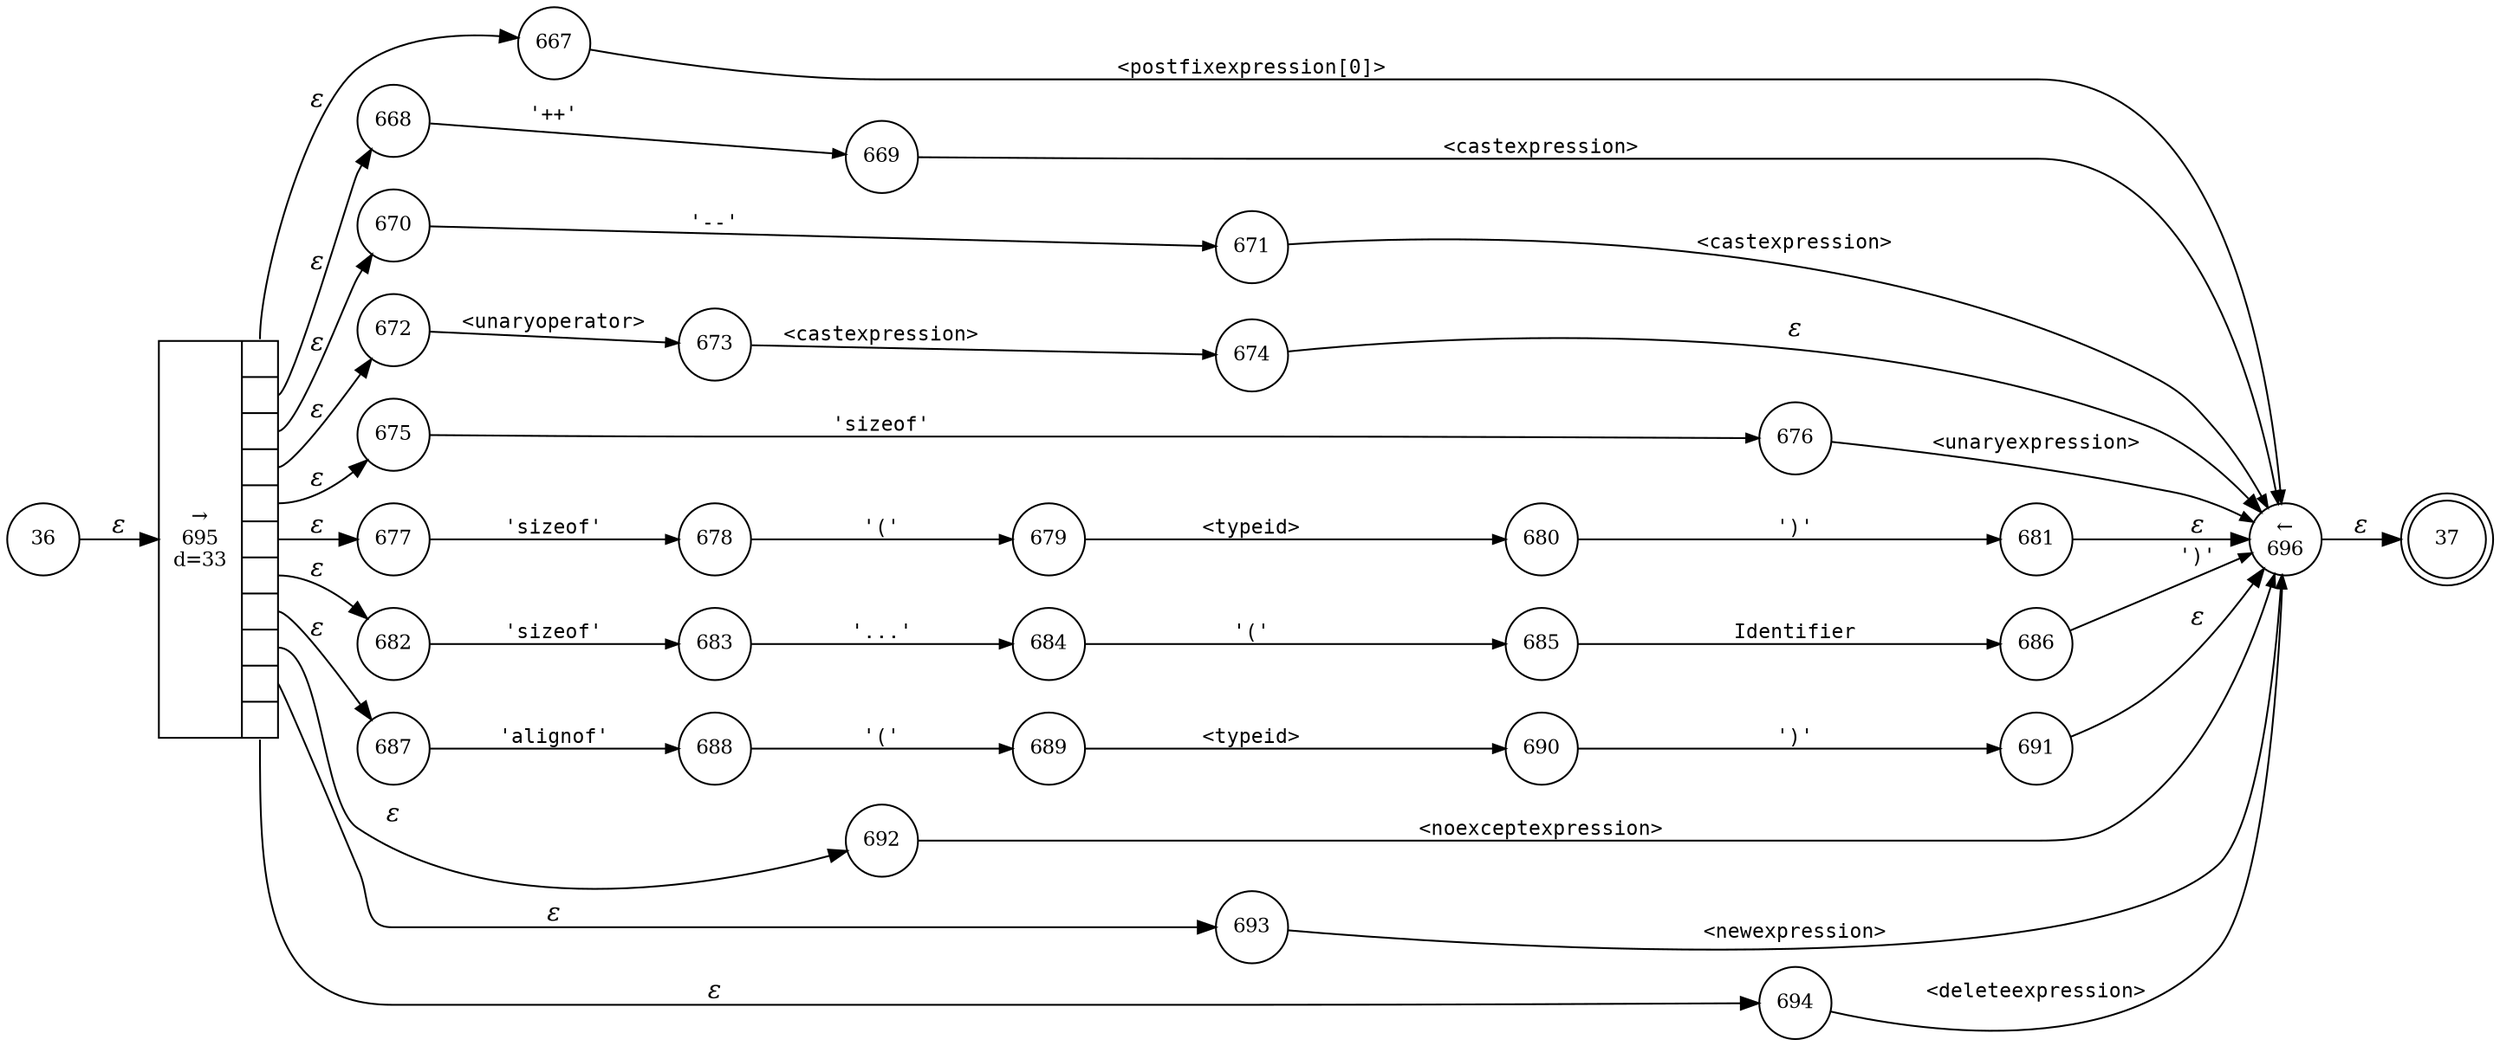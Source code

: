 digraph ATN {
rankdir=LR;
s37[fontsize=11, label="37", shape=doublecircle, fixedsize=true, width=.6];
s667[fontsize=11,label="667", shape=circle, fixedsize=true, width=.55, peripheries=1];
s668[fontsize=11,label="668", shape=circle, fixedsize=true, width=.55, peripheries=1];
s669[fontsize=11,label="669", shape=circle, fixedsize=true, width=.55, peripheries=1];
s670[fontsize=11,label="670", shape=circle, fixedsize=true, width=.55, peripheries=1];
s671[fontsize=11,label="671", shape=circle, fixedsize=true, width=.55, peripheries=1];
s672[fontsize=11,label="672", shape=circle, fixedsize=true, width=.55, peripheries=1];
s673[fontsize=11,label="673", shape=circle, fixedsize=true, width=.55, peripheries=1];
s674[fontsize=11,label="674", shape=circle, fixedsize=true, width=.55, peripheries=1];
s675[fontsize=11,label="675", shape=circle, fixedsize=true, width=.55, peripheries=1];
s36[fontsize=11,label="36", shape=circle, fixedsize=true, width=.55, peripheries=1];
s676[fontsize=11,label="676", shape=circle, fixedsize=true, width=.55, peripheries=1];
s677[fontsize=11,label="677", shape=circle, fixedsize=true, width=.55, peripheries=1];
s678[fontsize=11,label="678", shape=circle, fixedsize=true, width=.55, peripheries=1];
s679[fontsize=11,label="679", shape=circle, fixedsize=true, width=.55, peripheries=1];
s680[fontsize=11,label="680", shape=circle, fixedsize=true, width=.55, peripheries=1];
s681[fontsize=11,label="681", shape=circle, fixedsize=true, width=.55, peripheries=1];
s682[fontsize=11,label="682", shape=circle, fixedsize=true, width=.55, peripheries=1];
s683[fontsize=11,label="683", shape=circle, fixedsize=true, width=.55, peripheries=1];
s684[fontsize=11,label="684", shape=circle, fixedsize=true, width=.55, peripheries=1];
s685[fontsize=11,label="685", shape=circle, fixedsize=true, width=.55, peripheries=1];
s686[fontsize=11,label="686", shape=circle, fixedsize=true, width=.55, peripheries=1];
s687[fontsize=11,label="687", shape=circle, fixedsize=true, width=.55, peripheries=1];
s688[fontsize=11,label="688", shape=circle, fixedsize=true, width=.55, peripheries=1];
s689[fontsize=11,label="689", shape=circle, fixedsize=true, width=.55, peripheries=1];
s690[fontsize=11,label="690", shape=circle, fixedsize=true, width=.55, peripheries=1];
s691[fontsize=11,label="691", shape=circle, fixedsize=true, width=.55, peripheries=1];
s692[fontsize=11,label="692", shape=circle, fixedsize=true, width=.55, peripheries=1];
s693[fontsize=11,label="693", shape=circle, fixedsize=true, width=.55, peripheries=1];
s694[fontsize=11,label="694", shape=circle, fixedsize=true, width=.55, peripheries=1];
s695[fontsize=11,label="{&rarr;\n695\nd=33|{<p0>|<p1>|<p2>|<p3>|<p4>|<p5>|<p6>|<p7>|<p8>|<p9>|<p10>}}", shape=record, fixedsize=false, peripheries=1];
s696[fontsize=11,label="&larr;\n696", shape=circle, fixedsize=true, width=.55, peripheries=1];
s36 -> s695 [fontname="Times-Italic", label="&epsilon;"];
s695:p0 -> s667 [fontname="Times-Italic", label="&epsilon;"];
s695:p1 -> s668 [fontname="Times-Italic", label="&epsilon;"];
s695:p2 -> s670 [fontname="Times-Italic", label="&epsilon;"];
s695:p3 -> s672 [fontname="Times-Italic", label="&epsilon;"];
s695:p4 -> s675 [fontname="Times-Italic", label="&epsilon;"];
s695:p5 -> s677 [fontname="Times-Italic", label="&epsilon;"];
s695:p6 -> s682 [fontname="Times-Italic", label="&epsilon;"];
s695:p7 -> s687 [fontname="Times-Italic", label="&epsilon;"];
s695:p8 -> s692 [fontname="Times-Italic", label="&epsilon;"];
s695:p9 -> s693 [fontname="Times-Italic", label="&epsilon;"];
s695:p10 -> s694 [fontname="Times-Italic", label="&epsilon;"];
s667 -> s696 [fontsize=11, fontname="Courier", arrowsize=.7, label = "<postfixexpression[0]>", arrowhead = normal];
s668 -> s669 [fontsize=11, fontname="Courier", arrowsize=.7, label = "'++'", arrowhead = normal];
s670 -> s671 [fontsize=11, fontname="Courier", arrowsize=.7, label = "'--'", arrowhead = normal];
s672 -> s673 [fontsize=11, fontname="Courier", arrowsize=.7, label = "<unaryoperator>", arrowhead = normal];
s675 -> s676 [fontsize=11, fontname="Courier", arrowsize=.7, label = "'sizeof'", arrowhead = normal];
s677 -> s678 [fontsize=11, fontname="Courier", arrowsize=.7, label = "'sizeof'", arrowhead = normal];
s682 -> s683 [fontsize=11, fontname="Courier", arrowsize=.7, label = "'sizeof'", arrowhead = normal];
s687 -> s688 [fontsize=11, fontname="Courier", arrowsize=.7, label = "'alignof'", arrowhead = normal];
s692 -> s696 [fontsize=11, fontname="Courier", arrowsize=.7, label = "<noexceptexpression>", arrowhead = normal];
s693 -> s696 [fontsize=11, fontname="Courier", arrowsize=.7, label = "<newexpression>", arrowhead = normal];
s694 -> s696 [fontsize=11, fontname="Courier", arrowsize=.7, label = "<deleteexpression>", arrowhead = normal];
s696 -> s37 [fontname="Times-Italic", label="&epsilon;"];
s669 -> s696 [fontsize=11, fontname="Courier", arrowsize=.7, label = "<castexpression>", arrowhead = normal];
s671 -> s696 [fontsize=11, fontname="Courier", arrowsize=.7, label = "<castexpression>", arrowhead = normal];
s673 -> s674 [fontsize=11, fontname="Courier", arrowsize=.7, label = "<castexpression>", arrowhead = normal];
s676 -> s696 [fontsize=11, fontname="Courier", arrowsize=.7, label = "<unaryexpression>", arrowhead = normal];
s678 -> s679 [fontsize=11, fontname="Courier", arrowsize=.7, label = "'('", arrowhead = normal];
s683 -> s684 [fontsize=11, fontname="Courier", arrowsize=.7, label = "'...'", arrowhead = normal];
s688 -> s689 [fontsize=11, fontname="Courier", arrowsize=.7, label = "'('", arrowhead = normal];
s674 -> s696 [fontname="Times-Italic", label="&epsilon;"];
s679 -> s680 [fontsize=11, fontname="Courier", arrowsize=.7, label = "<typeid>", arrowhead = normal];
s684 -> s685 [fontsize=11, fontname="Courier", arrowsize=.7, label = "'('", arrowhead = normal];
s689 -> s690 [fontsize=11, fontname="Courier", arrowsize=.7, label = "<typeid>", arrowhead = normal];
s680 -> s681 [fontsize=11, fontname="Courier", arrowsize=.7, label = "')'", arrowhead = normal];
s685 -> s686 [fontsize=11, fontname="Courier", arrowsize=.7, label = "Identifier", arrowhead = normal];
s690 -> s691 [fontsize=11, fontname="Courier", arrowsize=.7, label = "')'", arrowhead = normal];
s681 -> s696 [fontname="Times-Italic", label="&epsilon;"];
s686 -> s696 [fontsize=11, fontname="Courier", arrowsize=.7, label = "')'", arrowhead = normal];
s691 -> s696 [fontname="Times-Italic", label="&epsilon;"];
}